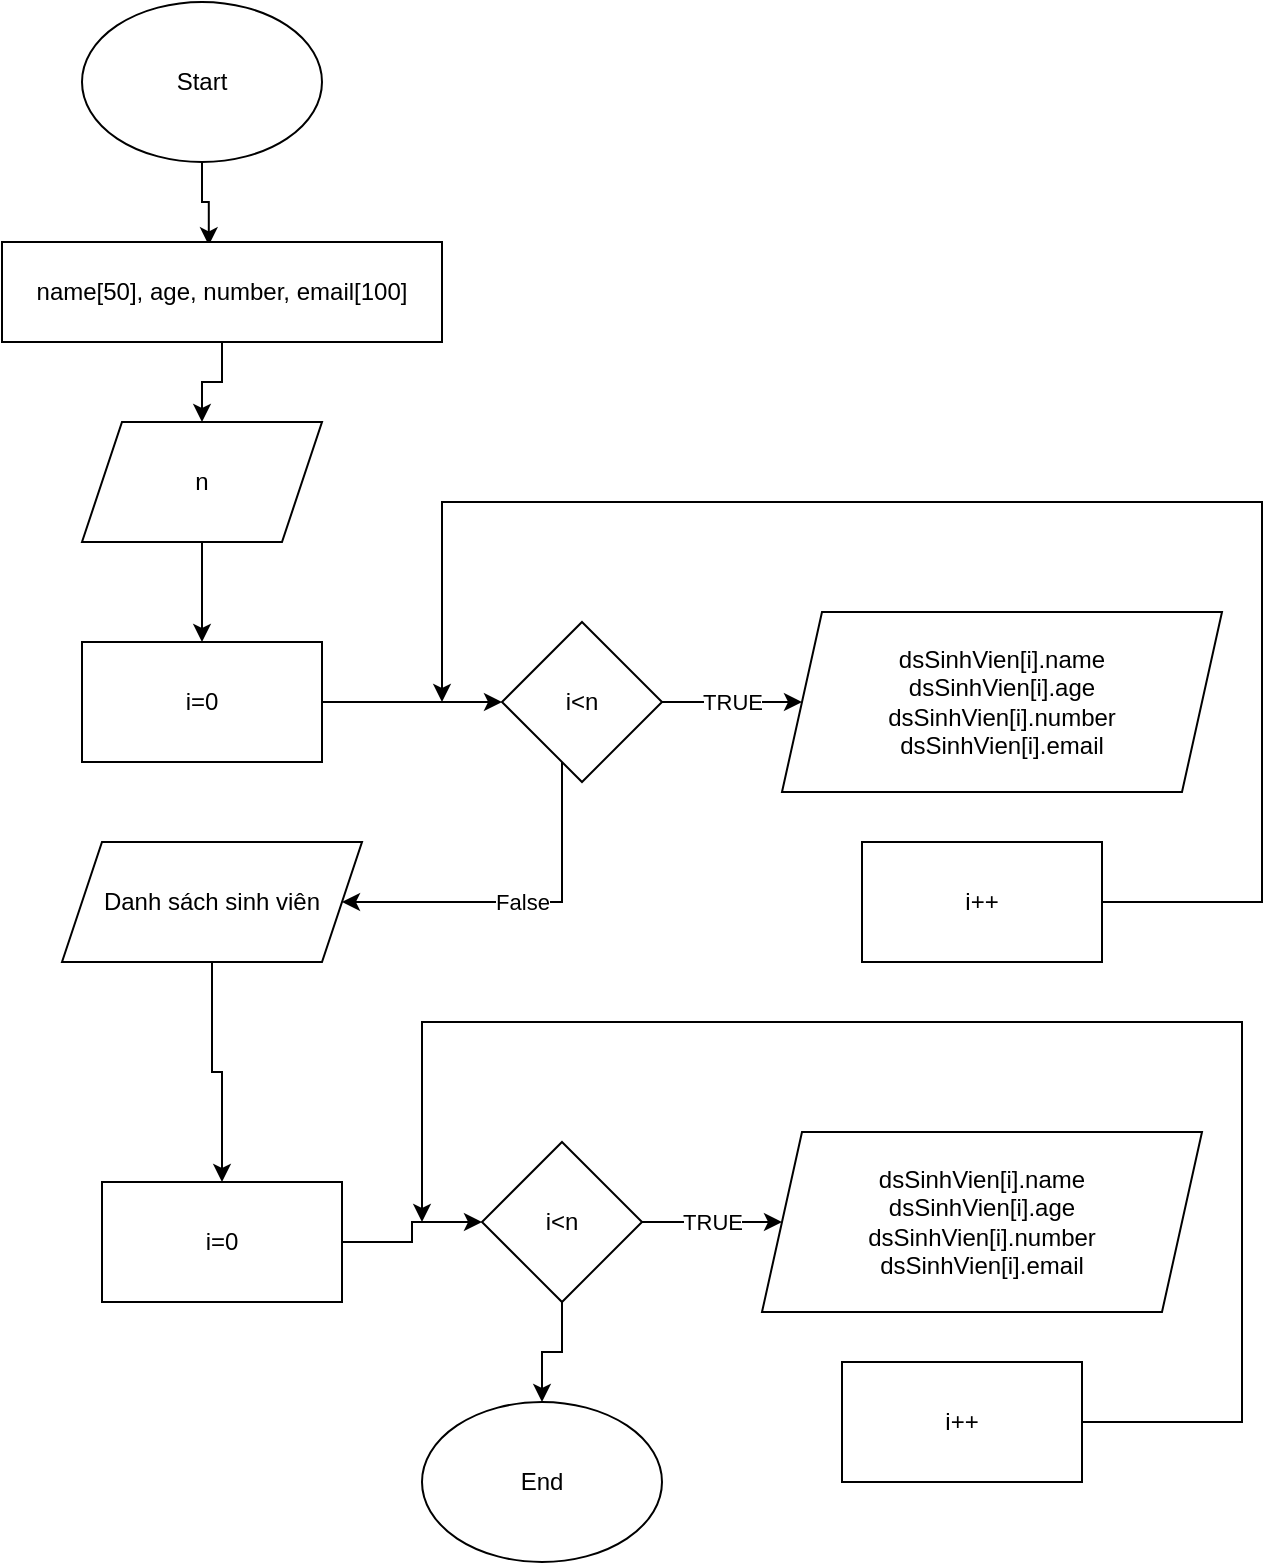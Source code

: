 <mxfile version="20.8.16" type="device"><diagram id="C5RBs43oDa-KdzZeNtuy" name="Page-1"><mxGraphModel dx="780" dy="504" grid="1" gridSize="10" guides="1" tooltips="1" connect="1" arrows="1" fold="1" page="1" pageScale="1" pageWidth="827" pageHeight="1169" math="0" shadow="0"><root><mxCell id="WIyWlLk6GJQsqaUBKTNV-0"/><mxCell id="WIyWlLk6GJQsqaUBKTNV-1" parent="WIyWlLk6GJQsqaUBKTNV-0"/><mxCell id="K40lsHI5eJERgnRzQfTq-3" style="edgeStyle=orthogonalEdgeStyle;rounded=0;orthogonalLoop=1;jettySize=auto;html=1;entryX=0.47;entryY=0.033;entryDx=0;entryDy=0;entryPerimeter=0;" edge="1" parent="WIyWlLk6GJQsqaUBKTNV-1" source="K40lsHI5eJERgnRzQfTq-0" target="K40lsHI5eJERgnRzQfTq-2"><mxGeometry relative="1" as="geometry"/></mxCell><mxCell id="K40lsHI5eJERgnRzQfTq-0" value="Start" style="ellipse;whiteSpace=wrap;html=1;" vertex="1" parent="WIyWlLk6GJQsqaUBKTNV-1"><mxGeometry x="220" y="10" width="120" height="80" as="geometry"/></mxCell><mxCell id="K40lsHI5eJERgnRzQfTq-6" style="edgeStyle=orthogonalEdgeStyle;rounded=0;orthogonalLoop=1;jettySize=auto;html=1;entryX=0.5;entryY=0;entryDx=0;entryDy=0;" edge="1" parent="WIyWlLk6GJQsqaUBKTNV-1" source="K40lsHI5eJERgnRzQfTq-2" target="K40lsHI5eJERgnRzQfTq-5"><mxGeometry relative="1" as="geometry"/></mxCell><mxCell id="K40lsHI5eJERgnRzQfTq-2" value="name[50],&amp;nbsp;age,&amp;nbsp;number,&amp;nbsp;email[100]" style="rounded=0;whiteSpace=wrap;html=1;" vertex="1" parent="WIyWlLk6GJQsqaUBKTNV-1"><mxGeometry x="180" y="130" width="220" height="50" as="geometry"/></mxCell><mxCell id="K40lsHI5eJERgnRzQfTq-10" style="edgeStyle=orthogonalEdgeStyle;rounded=0;orthogonalLoop=1;jettySize=auto;html=1;" edge="1" parent="WIyWlLk6GJQsqaUBKTNV-1" source="K40lsHI5eJERgnRzQfTq-5" target="K40lsHI5eJERgnRzQfTq-8"><mxGeometry relative="1" as="geometry"/></mxCell><mxCell id="K40lsHI5eJERgnRzQfTq-5" value="n" style="shape=parallelogram;perimeter=parallelogramPerimeter;whiteSpace=wrap;html=1;fixedSize=1;" vertex="1" parent="WIyWlLk6GJQsqaUBKTNV-1"><mxGeometry x="220" y="220" width="120" height="60" as="geometry"/></mxCell><mxCell id="K40lsHI5eJERgnRzQfTq-12" value="TRUE" style="edgeStyle=orthogonalEdgeStyle;rounded=0;orthogonalLoop=1;jettySize=auto;html=1;entryX=0;entryY=0.5;entryDx=0;entryDy=0;" edge="1" parent="WIyWlLk6GJQsqaUBKTNV-1" source="K40lsHI5eJERgnRzQfTq-7" target="K40lsHI5eJERgnRzQfTq-11"><mxGeometry relative="1" as="geometry"/></mxCell><mxCell id="K40lsHI5eJERgnRzQfTq-24" value="False" style="edgeStyle=orthogonalEdgeStyle;rounded=0;orthogonalLoop=1;jettySize=auto;html=1;entryX=1;entryY=0.5;entryDx=0;entryDy=0;" edge="1" parent="WIyWlLk6GJQsqaUBKTNV-1" source="K40lsHI5eJERgnRzQfTq-7" target="K40lsHI5eJERgnRzQfTq-15"><mxGeometry relative="1" as="geometry"><Array as="points"><mxPoint x="460" y="460"/></Array></mxGeometry></mxCell><mxCell id="K40lsHI5eJERgnRzQfTq-7" value="i&amp;lt;n" style="rhombus;whiteSpace=wrap;html=1;" vertex="1" parent="WIyWlLk6GJQsqaUBKTNV-1"><mxGeometry x="430" y="320" width="80" height="80" as="geometry"/></mxCell><mxCell id="K40lsHI5eJERgnRzQfTq-9" style="edgeStyle=orthogonalEdgeStyle;rounded=0;orthogonalLoop=1;jettySize=auto;html=1;" edge="1" parent="WIyWlLk6GJQsqaUBKTNV-1" source="K40lsHI5eJERgnRzQfTq-8" target="K40lsHI5eJERgnRzQfTq-7"><mxGeometry relative="1" as="geometry"/></mxCell><mxCell id="K40lsHI5eJERgnRzQfTq-8" value="i=0" style="rounded=0;whiteSpace=wrap;html=1;" vertex="1" parent="WIyWlLk6GJQsqaUBKTNV-1"><mxGeometry x="220" y="330" width="120" height="60" as="geometry"/></mxCell><mxCell id="K40lsHI5eJERgnRzQfTq-11" value="dsSinhVien[i].name&lt;br&gt;dsSinhVien[i].age&lt;br&gt;dsSinhVien[i].number&lt;br&gt;dsSinhVien[i].email" style="shape=parallelogram;perimeter=parallelogramPerimeter;whiteSpace=wrap;html=1;fixedSize=1;" vertex="1" parent="WIyWlLk6GJQsqaUBKTNV-1"><mxGeometry x="570" y="315" width="220" height="90" as="geometry"/></mxCell><mxCell id="K40lsHI5eJERgnRzQfTq-14" style="edgeStyle=orthogonalEdgeStyle;rounded=0;orthogonalLoop=1;jettySize=auto;html=1;" edge="1" parent="WIyWlLk6GJQsqaUBKTNV-1" source="K40lsHI5eJERgnRzQfTq-13"><mxGeometry relative="1" as="geometry"><mxPoint x="400" y="360" as="targetPoint"/><Array as="points"><mxPoint x="810" y="460"/><mxPoint x="810" y="260"/><mxPoint x="400" y="260"/></Array></mxGeometry></mxCell><mxCell id="K40lsHI5eJERgnRzQfTq-13" value="i++" style="rounded=0;whiteSpace=wrap;html=1;" vertex="1" parent="WIyWlLk6GJQsqaUBKTNV-1"><mxGeometry x="610" y="430" width="120" height="60" as="geometry"/></mxCell><mxCell id="K40lsHI5eJERgnRzQfTq-22" style="edgeStyle=orthogonalEdgeStyle;rounded=0;orthogonalLoop=1;jettySize=auto;html=1;entryX=0.5;entryY=0;entryDx=0;entryDy=0;" edge="1" parent="WIyWlLk6GJQsqaUBKTNV-1" source="K40lsHI5eJERgnRzQfTq-15" target="K40lsHI5eJERgnRzQfTq-21"><mxGeometry relative="1" as="geometry"/></mxCell><mxCell id="K40lsHI5eJERgnRzQfTq-15" value="Danh sách sinh viên" style="shape=parallelogram;perimeter=parallelogramPerimeter;whiteSpace=wrap;html=1;fixedSize=1;" vertex="1" parent="WIyWlLk6GJQsqaUBKTNV-1"><mxGeometry x="210" y="430" width="150" height="60" as="geometry"/></mxCell><mxCell id="K40lsHI5eJERgnRzQfTq-16" value="TRUE" style="edgeStyle=orthogonalEdgeStyle;rounded=0;orthogonalLoop=1;jettySize=auto;html=1;entryX=0;entryY=0.5;entryDx=0;entryDy=0;" edge="1" parent="WIyWlLk6GJQsqaUBKTNV-1" source="K40lsHI5eJERgnRzQfTq-17" target="K40lsHI5eJERgnRzQfTq-18"><mxGeometry relative="1" as="geometry"/></mxCell><mxCell id="K40lsHI5eJERgnRzQfTq-26" style="edgeStyle=orthogonalEdgeStyle;rounded=0;orthogonalLoop=1;jettySize=auto;html=1;" edge="1" parent="WIyWlLk6GJQsqaUBKTNV-1" source="K40lsHI5eJERgnRzQfTq-17" target="K40lsHI5eJERgnRzQfTq-25"><mxGeometry relative="1" as="geometry"/></mxCell><mxCell id="K40lsHI5eJERgnRzQfTq-17" value="i&amp;lt;n" style="rhombus;whiteSpace=wrap;html=1;" vertex="1" parent="WIyWlLk6GJQsqaUBKTNV-1"><mxGeometry x="420" y="580" width="80" height="80" as="geometry"/></mxCell><mxCell id="K40lsHI5eJERgnRzQfTq-18" value="dsSinhVien[i].name&lt;br&gt;dsSinhVien[i].age&lt;br&gt;dsSinhVien[i].number&lt;br&gt;dsSinhVien[i].email" style="shape=parallelogram;perimeter=parallelogramPerimeter;whiteSpace=wrap;html=1;fixedSize=1;" vertex="1" parent="WIyWlLk6GJQsqaUBKTNV-1"><mxGeometry x="560" y="575" width="220" height="90" as="geometry"/></mxCell><mxCell id="K40lsHI5eJERgnRzQfTq-19" style="edgeStyle=orthogonalEdgeStyle;rounded=0;orthogonalLoop=1;jettySize=auto;html=1;" edge="1" parent="WIyWlLk6GJQsqaUBKTNV-1" source="K40lsHI5eJERgnRzQfTq-20"><mxGeometry relative="1" as="geometry"><mxPoint x="390" y="620" as="targetPoint"/><Array as="points"><mxPoint x="800" y="720"/><mxPoint x="800" y="520"/><mxPoint x="390" y="520"/></Array></mxGeometry></mxCell><mxCell id="K40lsHI5eJERgnRzQfTq-20" value="i++" style="rounded=0;whiteSpace=wrap;html=1;" vertex="1" parent="WIyWlLk6GJQsqaUBKTNV-1"><mxGeometry x="600" y="690" width="120" height="60" as="geometry"/></mxCell><mxCell id="K40lsHI5eJERgnRzQfTq-23" style="edgeStyle=orthogonalEdgeStyle;rounded=0;orthogonalLoop=1;jettySize=auto;html=1;" edge="1" parent="WIyWlLk6GJQsqaUBKTNV-1" source="K40lsHI5eJERgnRzQfTq-21" target="K40lsHI5eJERgnRzQfTq-17"><mxGeometry relative="1" as="geometry"/></mxCell><mxCell id="K40lsHI5eJERgnRzQfTq-21" value="i=0" style="rounded=0;whiteSpace=wrap;html=1;" vertex="1" parent="WIyWlLk6GJQsqaUBKTNV-1"><mxGeometry x="230" y="600" width="120" height="60" as="geometry"/></mxCell><mxCell id="K40lsHI5eJERgnRzQfTq-25" value="End" style="ellipse;whiteSpace=wrap;html=1;" vertex="1" parent="WIyWlLk6GJQsqaUBKTNV-1"><mxGeometry x="390" y="710" width="120" height="80" as="geometry"/></mxCell></root></mxGraphModel></diagram></mxfile>